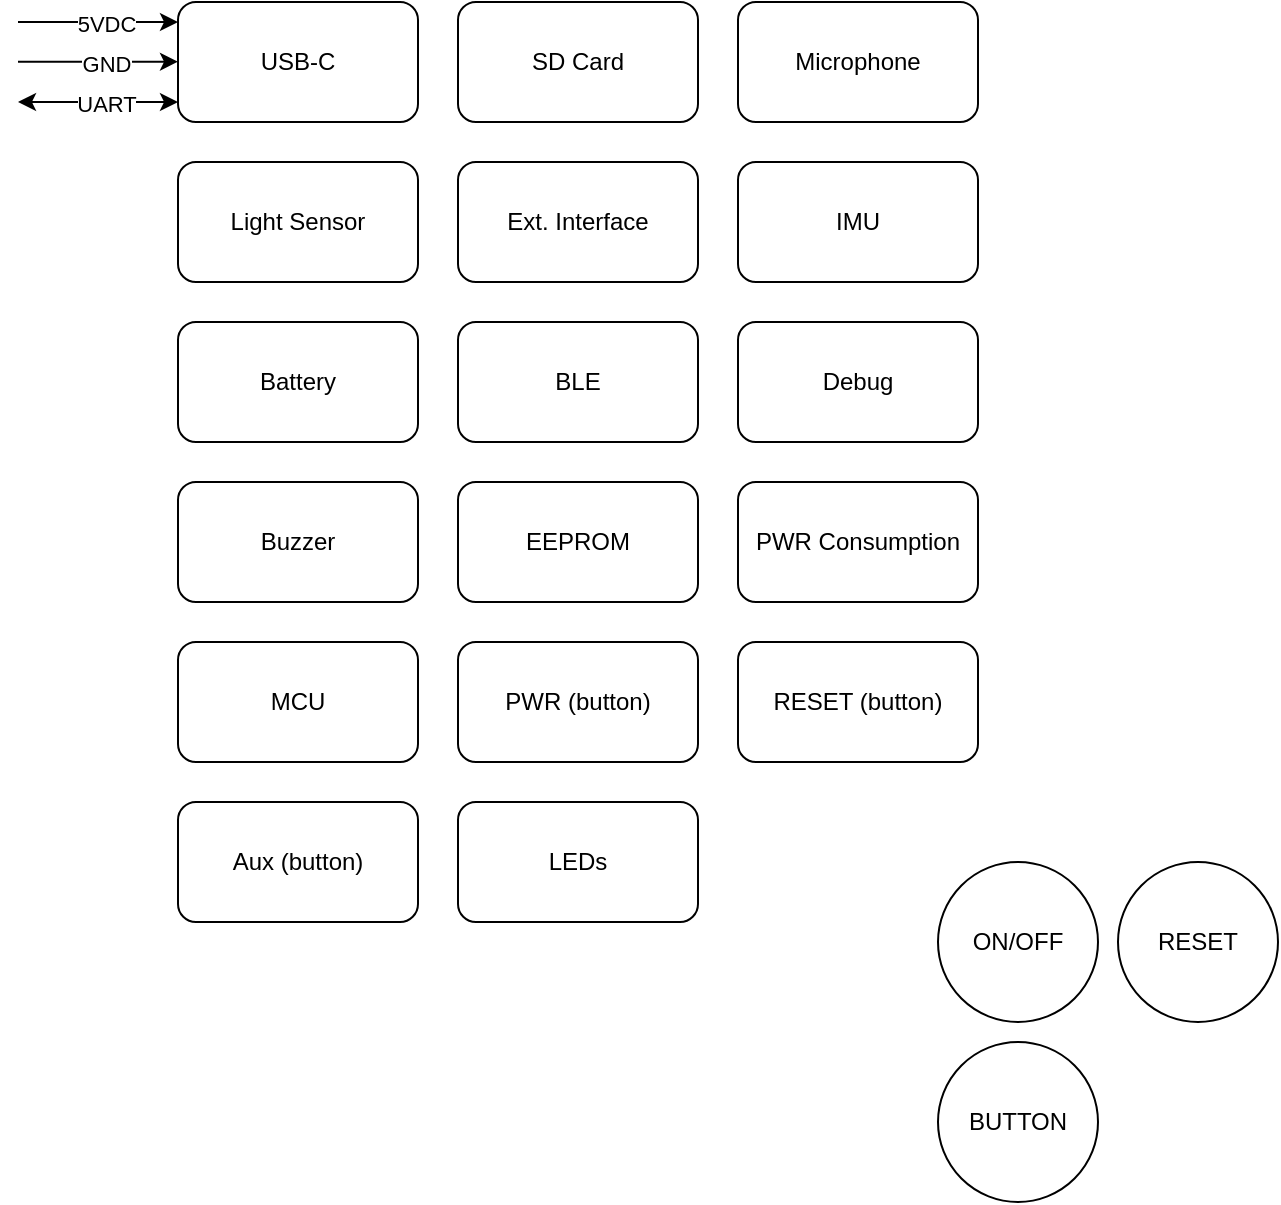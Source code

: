 <mxfile version="20.8.20" type="github">
  <diagram name="Page-1" id="c7S7PHu0UhxQzCW4UXiq">
    <mxGraphModel dx="794" dy="489" grid="1" gridSize="10" guides="1" tooltips="1" connect="1" arrows="1" fold="1" page="1" pageScale="1" pageWidth="850" pageHeight="1100" math="0" shadow="0">
      <root>
        <mxCell id="0" />
        <mxCell id="1" parent="0" />
        <mxCell id="hdpYh6DBLOswqB0Ypegx-1" value="USB-C" style="rounded=1;whiteSpace=wrap;html=1;" parent="1" vertex="1">
          <mxGeometry x="240" y="90" width="120" height="60" as="geometry" />
        </mxCell>
        <mxCell id="hdpYh6DBLOswqB0Ypegx-2" value="" style="endArrow=classic;html=1;rounded=0;startArrow=classic;startFill=1;" parent="1" edge="1">
          <mxGeometry width="50" height="50" relative="1" as="geometry">
            <mxPoint x="160" y="140" as="sourcePoint" />
            <mxPoint x="240" y="140" as="targetPoint" />
          </mxGeometry>
        </mxCell>
        <mxCell id="hdpYh6DBLOswqB0Ypegx-3" value="UART" style="edgeLabel;html=1;align=center;verticalAlign=middle;resizable=0;points=[];" parent="hdpYh6DBLOswqB0Ypegx-2" vertex="1" connectable="0">
          <mxGeometry x="0.1" y="-1" relative="1" as="geometry">
            <mxPoint as="offset" />
          </mxGeometry>
        </mxCell>
        <mxCell id="hdpYh6DBLOswqB0Ypegx-4" value="" style="endArrow=classic;html=1;rounded=0;" parent="1" edge="1">
          <mxGeometry width="50" height="50" relative="1" as="geometry">
            <mxPoint x="160" y="119.84" as="sourcePoint" />
            <mxPoint x="240" y="119.84" as="targetPoint" />
          </mxGeometry>
        </mxCell>
        <mxCell id="hdpYh6DBLOswqB0Ypegx-5" value="GND" style="edgeLabel;html=1;align=center;verticalAlign=middle;resizable=0;points=[];" parent="hdpYh6DBLOswqB0Ypegx-4" vertex="1" connectable="0">
          <mxGeometry x="0.1" y="-1" relative="1" as="geometry">
            <mxPoint as="offset" />
          </mxGeometry>
        </mxCell>
        <mxCell id="hdpYh6DBLOswqB0Ypegx-6" value="" style="endArrow=classic;html=1;rounded=0;" parent="1" edge="1">
          <mxGeometry width="50" height="50" relative="1" as="geometry">
            <mxPoint x="160" y="100" as="sourcePoint" />
            <mxPoint x="240" y="100" as="targetPoint" />
          </mxGeometry>
        </mxCell>
        <mxCell id="hdpYh6DBLOswqB0Ypegx-7" value="5VDC" style="edgeLabel;html=1;align=center;verticalAlign=middle;resizable=0;points=[];" parent="hdpYh6DBLOswqB0Ypegx-6" vertex="1" connectable="0">
          <mxGeometry x="0.1" y="-1" relative="1" as="geometry">
            <mxPoint as="offset" />
          </mxGeometry>
        </mxCell>
        <mxCell id="hdpYh6DBLOswqB0Ypegx-9" value="Light Sensor" style="rounded=1;whiteSpace=wrap;html=1;glass=0;shadow=0;" parent="1" vertex="1">
          <mxGeometry x="240" y="170" width="120" height="60" as="geometry" />
        </mxCell>
        <mxCell id="hdpYh6DBLOswqB0Ypegx-10" value="SD Card" style="rounded=1;whiteSpace=wrap;html=1;" parent="1" vertex="1">
          <mxGeometry x="380" y="90" width="120" height="60" as="geometry" />
        </mxCell>
        <mxCell id="hdpYh6DBLOswqB0Ypegx-11" value="Ext. Interface" style="rounded=1;whiteSpace=wrap;html=1;" parent="1" vertex="1">
          <mxGeometry x="380" y="170" width="120" height="60" as="geometry" />
        </mxCell>
        <mxCell id="hdpYh6DBLOswqB0Ypegx-12" value="Microphone" style="rounded=1;whiteSpace=wrap;html=1;" parent="1" vertex="1">
          <mxGeometry x="520" y="90" width="120" height="60" as="geometry" />
        </mxCell>
        <mxCell id="hdpYh6DBLOswqB0Ypegx-13" value="IMU" style="rounded=1;whiteSpace=wrap;html=1;" parent="1" vertex="1">
          <mxGeometry x="520" y="170" width="120" height="60" as="geometry" />
        </mxCell>
        <mxCell id="hdpYh6DBLOswqB0Ypegx-14" value="Battery" style="rounded=1;whiteSpace=wrap;html=1;" parent="1" vertex="1">
          <mxGeometry x="240" y="250" width="120" height="60" as="geometry" />
        </mxCell>
        <mxCell id="hdpYh6DBLOswqB0Ypegx-15" value="BLE" style="rounded=1;whiteSpace=wrap;html=1;" parent="1" vertex="1">
          <mxGeometry x="380" y="250" width="120" height="60" as="geometry" />
        </mxCell>
        <mxCell id="hdpYh6DBLOswqB0Ypegx-16" value="Debug" style="rounded=1;whiteSpace=wrap;html=1;" parent="1" vertex="1">
          <mxGeometry x="520" y="250" width="120" height="60" as="geometry" />
        </mxCell>
        <mxCell id="hdpYh6DBLOswqB0Ypegx-17" value="Buzzer" style="rounded=1;whiteSpace=wrap;html=1;" parent="1" vertex="1">
          <mxGeometry x="240" y="330" width="120" height="60" as="geometry" />
        </mxCell>
        <mxCell id="hdpYh6DBLOswqB0Ypegx-18" value="EEPROM" style="rounded=1;whiteSpace=wrap;html=1;" parent="1" vertex="1">
          <mxGeometry x="380" y="330" width="120" height="60" as="geometry" />
        </mxCell>
        <mxCell id="G_PPI8zOTdHrNY6b9ppO-2" value="PWR Consumption" style="rounded=1;whiteSpace=wrap;html=1;" vertex="1" parent="1">
          <mxGeometry x="520" y="330" width="120" height="60" as="geometry" />
        </mxCell>
        <mxCell id="G_PPI8zOTdHrNY6b9ppO-3" value="MCU" style="rounded=1;whiteSpace=wrap;html=1;" vertex="1" parent="1">
          <mxGeometry x="240" y="410" width="120" height="60" as="geometry" />
        </mxCell>
        <mxCell id="G_PPI8zOTdHrNY6b9ppO-4" value="PWR (button)" style="rounded=1;whiteSpace=wrap;html=1;" vertex="1" parent="1">
          <mxGeometry x="380" y="410" width="120" height="60" as="geometry" />
        </mxCell>
        <mxCell id="G_PPI8zOTdHrNY6b9ppO-5" value="RESET (button)" style="rounded=1;whiteSpace=wrap;html=1;" vertex="1" parent="1">
          <mxGeometry x="520" y="410" width="120" height="60" as="geometry" />
        </mxCell>
        <mxCell id="G_PPI8zOTdHrNY6b9ppO-6" value="Aux (button)" style="rounded=1;whiteSpace=wrap;html=1;" vertex="1" parent="1">
          <mxGeometry x="240" y="490" width="120" height="60" as="geometry" />
        </mxCell>
        <mxCell id="G_PPI8zOTdHrNY6b9ppO-7" value="LEDs" style="rounded=1;whiteSpace=wrap;html=1;" vertex="1" parent="1">
          <mxGeometry x="380" y="490" width="120" height="60" as="geometry" />
        </mxCell>
        <mxCell id="G_PPI8zOTdHrNY6b9ppO-8" value="ON/OFF" style="ellipse;whiteSpace=wrap;html=1;aspect=fixed;" vertex="1" parent="1">
          <mxGeometry x="620" y="520" width="80" height="80" as="geometry" />
        </mxCell>
        <mxCell id="G_PPI8zOTdHrNY6b9ppO-9" value="RESET" style="ellipse;whiteSpace=wrap;html=1;aspect=fixed;" vertex="1" parent="1">
          <mxGeometry x="710" y="520" width="80" height="80" as="geometry" />
        </mxCell>
        <mxCell id="G_PPI8zOTdHrNY6b9ppO-10" value="BUTTON" style="ellipse;whiteSpace=wrap;html=1;aspect=fixed;" vertex="1" parent="1">
          <mxGeometry x="620" y="610" width="80" height="80" as="geometry" />
        </mxCell>
      </root>
    </mxGraphModel>
  </diagram>
</mxfile>
